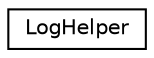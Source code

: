 digraph "Graphical Class Hierarchy"
{
 // INTERACTIVE_SVG=YES
 // LATEX_PDF_SIZE
  edge [fontname="Helvetica",fontsize="10",labelfontname="Helvetica",labelfontsize="10"];
  node [fontname="Helvetica",fontsize="10",shape=record];
  rankdir="LR";
  Node0 [label="LogHelper",height=0.2,width=0.4,color="black", fillcolor="white", style="filled",URL="$struct_log_helper.html",tooltip=" "];
}

